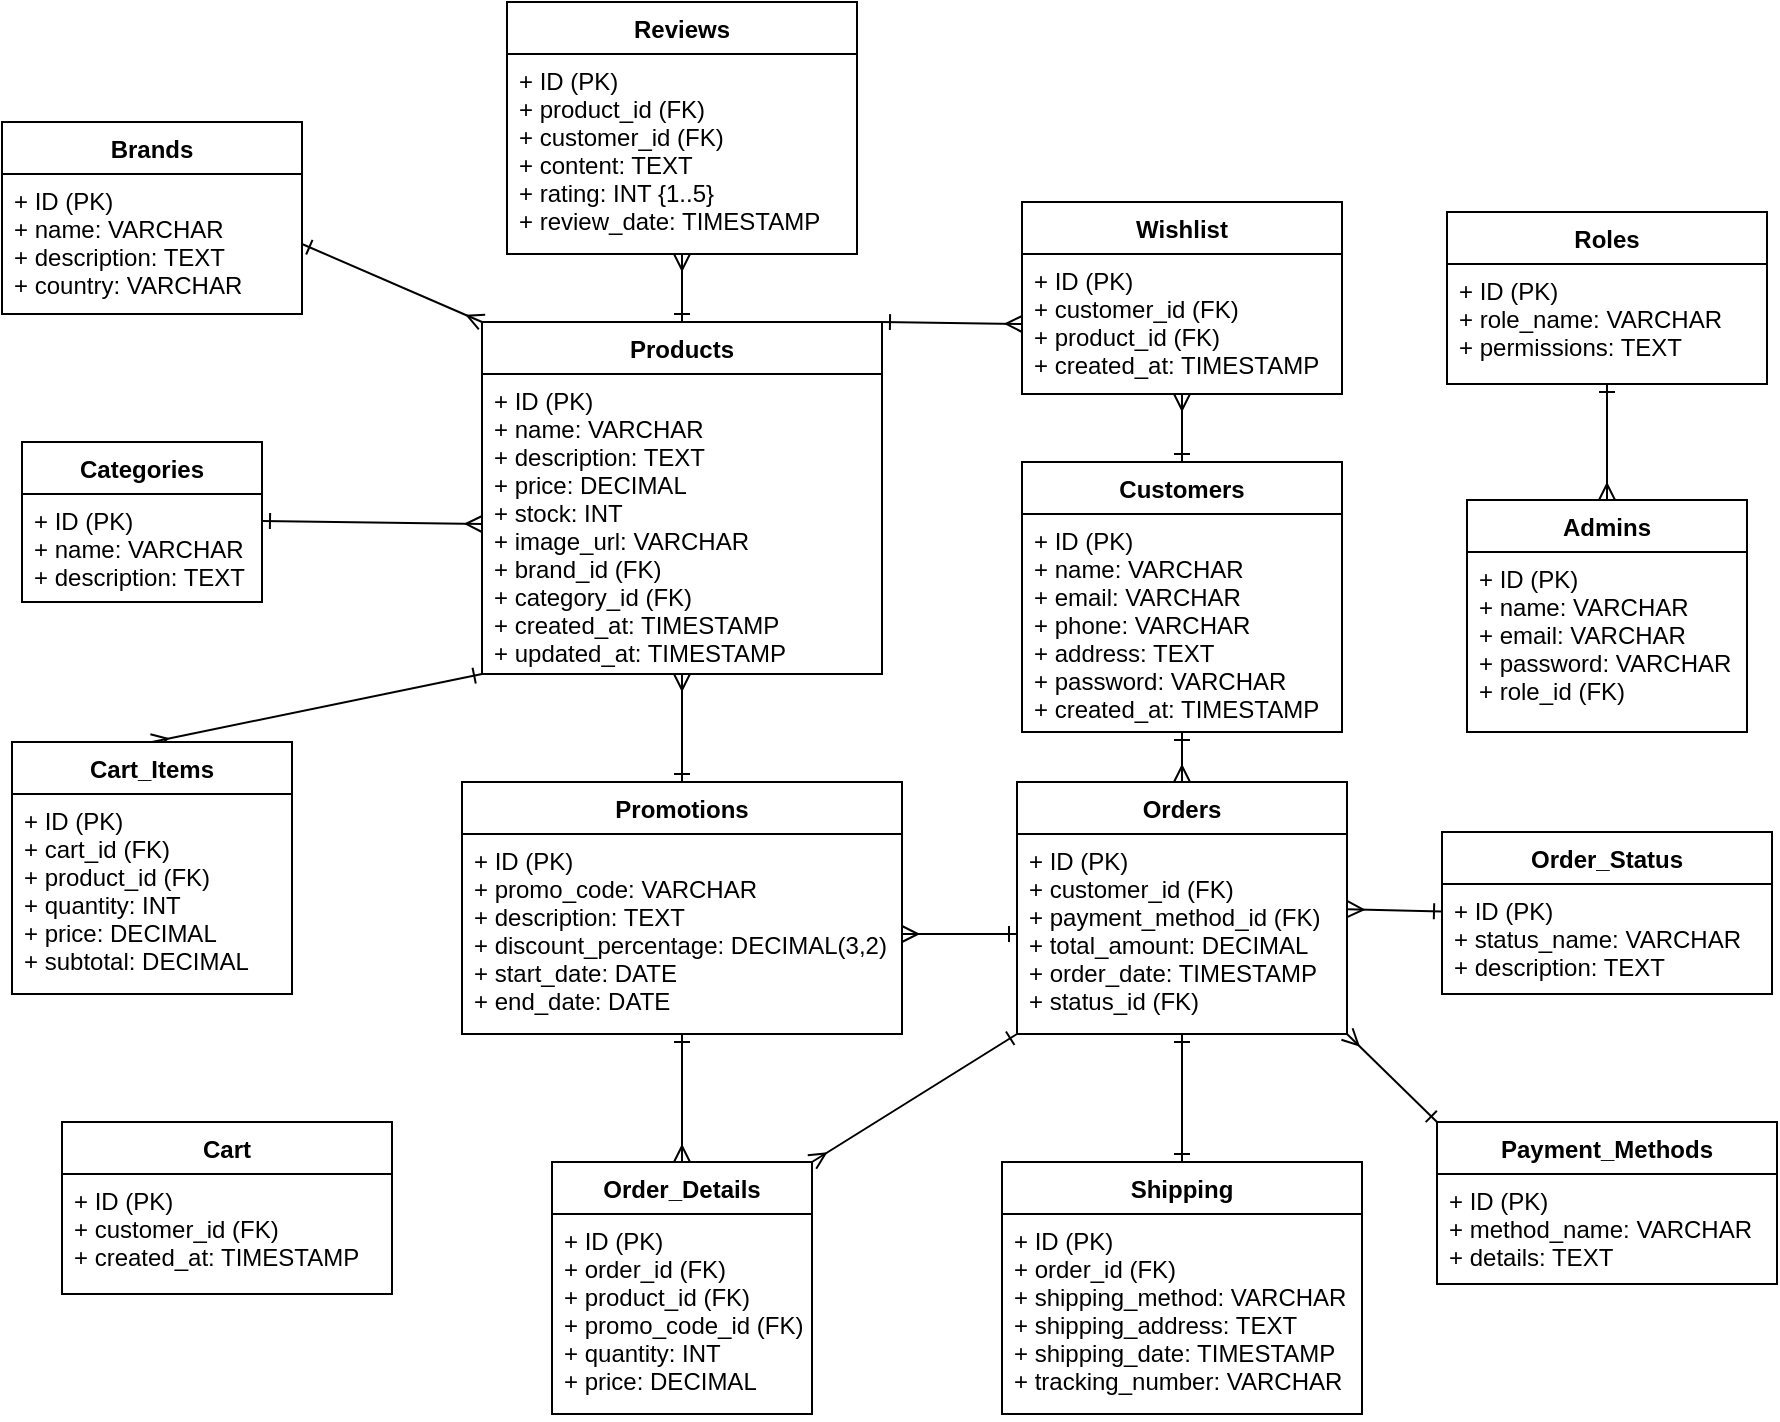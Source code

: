 <mxfile>
    <diagram name="Perfume_DB_ER_Enhanced" id="perfume_er_diagram_enhanced">
        <mxGraphModel dx="1700" dy="1000" grid="1" gridSize="10" guides="1" tooltips="1" connect="1" arrows="1" fold="1" page="1" pageScale="1" pageWidth="850" pageHeight="1100" math="0" shadow="0">
            <root>
                <mxCell id="0"/>
                <mxCell id="1" parent="0"/>
                <mxCell id="brands" value="Brands" style="swimlane;fontStyle=1;align=center;verticalAlign=top;childLayout=stackLayout;horizontal=1;startSize=26;horizontalStack=0;resizeParent=1;resizeParentMax=0;resizeLast=0;collapsible=1;marginBottom=0;" parent="1" vertex="1">
                    <mxGeometry x="20" y="80" width="150" height="96" as="geometry"/>
                </mxCell>
                <mxCell id="brands_attrs" value="+ ID (PK)&#10;+ name: VARCHAR&#10;+ description: TEXT&#10;+ country: VARCHAR" style="text;strokeColor=none;fillColor=none;align=left;verticalAlign=top;spacingLeft=4;spacingRight=4;overflow=hidden;rotatable=0;aspect=fixed;" parent="brands" vertex="1">
                    <mxGeometry y="26" width="150" height="70" as="geometry"/>
                </mxCell>
                <mxCell id="categories" value="Categories" style="swimlane;fontStyle=1;align=center;verticalAlign=top;childLayout=stackLayout;horizontal=1;startSize=26;horizontalStack=0;resizeParent=1;resizeParentMax=0;resizeLast=0;collapsible=1;marginBottom=0;" parent="1" vertex="1">
                    <mxGeometry x="30" y="240" width="120" height="80" as="geometry"/>
                </mxCell>
                <mxCell id="categories_attrs" value="+ ID (PK)&#10;+ name: VARCHAR&#10;+ description: TEXT" style="text;strokeColor=none;fillColor=none;align=left;verticalAlign=top;spacingLeft=4;spacingRight=4;overflow=hidden;rotatable=0;" parent="categories" vertex="1">
                    <mxGeometry y="26" width="120" height="54" as="geometry"/>
                </mxCell>
                <mxCell id="payment_methods" value="Payment_Methods" style="swimlane;fontStyle=1;align=center;verticalAlign=top;childLayout=stackLayout;horizontal=1;startSize=26;horizontalStack=0;resizeParent=1;resizeParentMax=0;resizeLast=0;collapsible=1;marginBottom=0;" parent="1" vertex="1">
                    <mxGeometry x="737.5" y="580" width="170" height="81" as="geometry"/>
                </mxCell>
                <mxCell id="payment_methods_attrs" value="+ ID (PK)&#10;+ method_name: VARCHAR&#10;+ details: TEXT" style="text;strokeColor=none;fillColor=none;align=left;verticalAlign=top;spacingLeft=4;spacingRight=4;overflow=hidden;rotatable=0;" parent="payment_methods" vertex="1">
                    <mxGeometry y="26" width="170" height="55" as="geometry"/>
                </mxCell>
                <mxCell id="shipping" value="Shipping" style="swimlane;fontStyle=1;align=center;verticalAlign=top;childLayout=stackLayout;horizontal=1;startSize=26;horizontalStack=0;resizeParent=1;resizeParentMax=0;resizeLast=0;collapsible=1;marginBottom=0;" parent="1" vertex="1">
                    <mxGeometry x="520" y="600" width="180" height="126" as="geometry"/>
                </mxCell>
                <mxCell id="shipping_attrs" value="+ ID (PK)&#10;+ order_id (FK)&#10;+ shipping_method: VARCHAR&#10;+ shipping_address: TEXT&#10;+ shipping_date: TIMESTAMP&#10;+ tracking_number: VARCHAR" style="text;strokeColor=none;fillColor=none;align=left;verticalAlign=top;spacingLeft=4;spacingRight=4;overflow=hidden;rotatable=0;" parent="shipping" vertex="1">
                    <mxGeometry y="26" width="180" height="100" as="geometry"/>
                </mxCell>
                <mxCell id="products" value="Products" style="swimlane;fontStyle=1;align=center;verticalAlign=top;childLayout=stackLayout;horizontal=1;startSize=26;horizontalStack=0;resizeParent=1;resizeParentMax=0;resizeLast=0;collapsible=1;marginBottom=0;" parent="1" vertex="1">
                    <mxGeometry x="260" y="180" width="200" height="176" as="geometry"/>
                </mxCell>
                <mxCell id="products_attrs" value="+ ID (PK)&#10;+ name: VARCHAR&#10;+ description: TEXT&#10;+ price: DECIMAL&#10;+ stock: INT&#10;+ image_url: VARCHAR&#10;+ brand_id (FK)&#10;+ category_id (FK)&#10;+ created_at: TIMESTAMP&#10;+ updated_at: TIMESTAMP" style="text;strokeColor=none;fillColor=none;align=left;verticalAlign=top;spacingLeft=4;spacingRight=4;overflow=hidden;rotatable=0;" parent="products" vertex="1">
                    <mxGeometry y="26" width="200" height="150" as="geometry"/>
                </mxCell>
                <mxCell id="promotions" value="Promotions" style="swimlane;fontStyle=1;align=center;verticalAlign=top;childLayout=stackLayout;horizontal=1;startSize=26;horizontalStack=0;resizeParent=1;resizeParentMax=0;resizeLast=0;collapsible=1;marginBottom=0;" parent="1" vertex="1">
                    <mxGeometry x="250" y="410" width="220" height="126" as="geometry"/>
                </mxCell>
                <mxCell id="promotions_attrs" value="+ ID (PK)&#10;+ promo_code: VARCHAR&#10;+ description: TEXT&#10;+ discount_percentage: DECIMAL(3,2)&#10;+ start_date: DATE&#10;+ end_date: DATE" style="text;strokeColor=none;fillColor=none;align=left;verticalAlign=top;spacingLeft=4;spacingRight=4;overflow=hidden;rotatable=0;" parent="promotions" vertex="1">
                    <mxGeometry y="26" width="220" height="100" as="geometry"/>
                </mxCell>
                <mxCell id="customers" value="Customers" style="swimlane;fontStyle=1;align=center;verticalAlign=top;childLayout=stackLayout;horizontal=1;startSize=26;horizontalStack=0;resizeParent=1;resizeParentMax=0;resizeLast=0;collapsible=1;marginBottom=0;" parent="1" vertex="1">
                    <mxGeometry x="530" y="250" width="160" height="135" as="geometry"/>
                </mxCell>
                <mxCell id="customers_attrs" value="+ ID (PK)&#10;+ name: VARCHAR&#10;+ email: VARCHAR&#10;+ phone: VARCHAR&#10;+ address: TEXT&#10;+ password: VARCHAR&#10;+ created_at: TIMESTAMP" style="text;strokeColor=none;fillColor=none;align=left;verticalAlign=top;spacingLeft=4;spacingRight=4;overflow=hidden;rotatable=0;" parent="customers" vertex="1">
                    <mxGeometry y="26" width="160" height="109" as="geometry"/>
                </mxCell>
                <mxCell id="wishlist" value="Wishlist" style="swimlane;fontStyle=1;align=center;verticalAlign=top;childLayout=stackLayout;horizontal=1;startSize=26;horizontalStack=0;resizeParent=1;resizeParentMax=0;resizeLast=0;collapsible=1;marginBottom=0;" parent="1" vertex="1">
                    <mxGeometry x="530" y="120" width="160" height="96" as="geometry"/>
                </mxCell>
                <mxCell id="wishlist_attrs" value="+ ID (PK)&#10;+ customer_id (FK)&#10;+ product_id (FK)&#10;+ created_at: TIMESTAMP" style="text;strokeColor=none;fillColor=none;align=left;verticalAlign=top;spacingLeft=4;spacingRight=4;overflow=hidden;rotatable=0;" parent="wishlist" vertex="1">
                    <mxGeometry y="26" width="160" height="70" as="geometry"/>
                </mxCell>
                <mxCell id="cart" value="Cart" style="swimlane;fontStyle=1;align=center;verticalAlign=top;childLayout=stackLayout;horizontal=1;startSize=26;horizontalStack=0;resizeParent=1;resizeParentMax=0;resizeLast=0;collapsible=1;marginBottom=0;" parent="1" vertex="1">
                    <mxGeometry x="50" y="580" width="165" height="86" as="geometry"/>
                </mxCell>
                <mxCell id="cart_attrs" value="+ ID (PK)&#10;+ customer_id (FK)&#10;+ created_at: TIMESTAMP" style="text;strokeColor=none;fillColor=none;align=left;verticalAlign=top;spacingLeft=4;spacingRight=4;overflow=hidden;rotatable=0;" parent="cart" vertex="1">
                    <mxGeometry y="26" width="165" height="60" as="geometry"/>
                </mxCell>
                <mxCell id="orders" value="Orders" style="swimlane;fontStyle=1;align=center;verticalAlign=top;childLayout=stackLayout;horizontal=1;startSize=26;horizontalStack=0;resizeParent=1;resizeParentMax=0;resizeLast=0;collapsible=1;marginBottom=0;" parent="1" vertex="1">
                    <mxGeometry x="527.5" y="410" width="165" height="126" as="geometry"/>
                </mxCell>
                <mxCell id="orders_attrs" value="+ ID (PK)&#10;+ customer_id (FK)&#10;+ payment_method_id (FK)&#10;+ total_amount: DECIMAL&#10;+ order_date: TIMESTAMP&#10;+ status_id (FK)" style="text;strokeColor=none;fillColor=none;align=left;verticalAlign=top;spacingLeft=4;spacingRight=4;overflow=hidden;rotatable=0;" parent="orders" vertex="1">
                    <mxGeometry y="26" width="165" height="100" as="geometry"/>
                </mxCell>
                <mxCell id="order_status_rel" value="" style="endArrow=ERmany;startArrow=ERone;html=1;rounded=0;exitX=0;exitY=0.25;exitDx=0;exitDy=0;entryX=1.001;entryY=0.376;entryDx=0;entryDy=0;entryPerimeter=0;" parent="1" source="order_status_attrs" target="orders_attrs" edge="1">
                    <mxGeometry relative="1" as="geometry">
                        <mxPoint x="750" y="507" as="sourcePoint"/>
                    </mxGeometry>
                </mxCell>
                <mxCell id="order_details" value="Order_Details" style="swimlane;fontStyle=1;align=center;verticalAlign=top;childLayout=stackLayout;horizontal=1;startSize=26;horizontalStack=0;resizeParent=1;resizeParentMax=0;resizeLast=0;collapsible=1;marginBottom=0;" parent="1" vertex="1">
                    <mxGeometry x="295" y="600" width="130" height="126" as="geometry"/>
                </mxCell>
                <mxCell id="order_details_attrs" value="+ ID (PK)&#10;+ order_id (FK)&#10;+ product_id (FK)&#10;+ promo_code_id (FK)&#10;+ quantity: INT&#10;+ price: DECIMAL" style="text;strokeColor=none;fillColor=none;align=left;verticalAlign=top;spacingLeft=4;spacingRight=4;overflow=hidden;rotatable=0;" parent="order_details" vertex="1">
                    <mxGeometry y="26" width="130" height="100" as="geometry"/>
                </mxCell>
                <mxCell id="promo_order_rel" value="" style="endArrow=ERmany;startArrow=ERone;html=1;rounded=0;entryX=0.5;entryY=0;entryDx=0;entryDy=0;" parent="1" source="promotions_attrs" target="order_details" edge="1">
                    <mxGeometry relative="1" as="geometry"/>
                </mxCell>
                <mxCell id="reviews" value="Reviews" style="swimlane;fontStyle=1;align=center;verticalAlign=top;childLayout=stackLayout;horizontal=1;startSize=26;horizontalStack=0;resizeParent=1;resizeParentMax=0;resizeLast=0;collapsible=1;marginBottom=0;" parent="1" vertex="1">
                    <mxGeometry x="272.5" y="20" width="175" height="126" as="geometry"/>
                </mxCell>
                <mxCell id="reviews_attrs" value="+ ID (PK)&#10;+ product_id (FK)&#10;+ customer_id (FK)&#10;+ content: TEXT&#10;+ rating: INT {1..5}&#10;+ review_date: TIMESTAMP" style="text;strokeColor=none;fillColor=none;align=left;verticalAlign=top;spacingLeft=4;spacingRight=4;overflow=hidden;rotatable=0;" parent="reviews" vertex="1">
                    <mxGeometry y="26" width="175" height="100" as="geometry"/>
                </mxCell>
                <mxCell id="admin_role_rel" value="" style="endArrow=ERmany;startArrow=ERone;html=1;rounded=0;entryX=0.5;entryY=0;entryDx=0;entryDy=0;exitX=0.5;exitY=1;exitDx=0;exitDy=0;" parent="1" source="roles_attrs" target="admins" edge="1">
                    <mxGeometry relative="1" as="geometry">
                        <mxPoint x="270" y="970" as="sourcePoint"/>
                    </mxGeometry>
                </mxCell>
                <mxCell id="admins" value="Admins" style="swimlane;fontStyle=1;align=center;verticalAlign=top;childLayout=stackLayout;horizontal=1;startSize=26;horizontalStack=0;resizeParent=1;resizeParentMax=0;resizeLast=0;collapsible=1;marginBottom=0;" parent="1" vertex="1">
                    <mxGeometry x="752.5" y="269" width="140" height="116" as="geometry"/>
                </mxCell>
                <mxCell id="admins_attrs" value="+ ID (PK)&#10;+ name: VARCHAR&#10;+ email: VARCHAR&#10;+ password: VARCHAR&#10;+ role_id (FK)" style="text;strokeColor=none;fillColor=none;align=left;verticalAlign=top;spacingLeft=4;spacingRight=4;overflow=hidden;rotatable=0;" parent="admins" vertex="1">
                    <mxGeometry y="26" width="140" height="90" as="geometry"/>
                </mxCell>
                <mxCell id="brand_product_rel" value="" style="endArrow=ERmany;startArrow=ERone;html=1;rounded=0;entryX=0;entryY=0;entryDx=0;entryDy=0;exitX=1;exitY=0.5;exitDx=0;exitDy=0;" parent="1" source="brands_attrs" target="products" edge="1">
                    <mxGeometry relative="1" as="geometry"/>
                </mxCell>
                <mxCell id="category_product_rel" value="" style="endArrow=ERmany;startArrow=ERone;html=1;rounded=0;entryX=0;entryY=0.5;entryDx=0;entryDy=0;exitX=1;exitY=0.25;exitDx=0;exitDy=0;" parent="1" source="categories_attrs" target="products_attrs" edge="1">
                    <mxGeometry relative="1" as="geometry"/>
                </mxCell>
                <mxCell id="promotion_product_rel" value="" style="endArrow=ERmany;startArrow=ERone;html=1;rounded=0;entryX=0.5;entryY=1;entryDx=0;entryDy=0;exitX=0.5;exitY=0;exitDx=0;exitDy=0;" parent="1" source="promotions" target="products_attrs" edge="1">
                    <mxGeometry relative="1" as="geometry">
                        <mxPoint x="420" y="460" as="sourcePoint"/>
                    </mxGeometry>
                </mxCell>
                <mxCell id="customer_order_rel" value="" style="endArrow=ERmany;startArrow=ERone;html=1;rounded=0;entryX=0.5;entryY=0;entryDx=0;entryDy=0;exitX=0.5;exitY=1;exitDx=0;exitDy=0;" parent="1" source="customers_attrs" target="orders" edge="1">
                    <mxGeometry relative="1" as="geometry"/>
                </mxCell>
                <mxCell id="order_details_rel" value="" style="endArrow=ERmany;startArrow=ERone;html=1;rounded=0;exitX=0;exitY=1;exitDx=0;exitDy=0;entryX=1;entryY=0;entryDx=0;entryDy=0;" parent="1" source="orders_attrs" target="order_details" edge="1">
                    <mxGeometry relative="1" as="geometry"/>
                </mxCell>
                <mxCell id="product_review_rel" value="" style="endArrow=ERmany;startArrow=ERone;html=1;rounded=0;entryX=0.5;entryY=1;entryDx=0;entryDy=0;" parent="1" source="products" target="reviews_attrs" edge="1">
                    <mxGeometry relative="1" as="geometry">
                        <mxPoint x="674.308" y="880" as="targetPoint"/>
                    </mxGeometry>
                </mxCell>
                <mxCell id="product_wishlist_rel" value="" style="endArrow=ERmany;startArrow=ERone;html=1;rounded=0;exitX=1;exitY=0;exitDx=0;exitDy=0;entryX=0;entryY=0.5;entryDx=0;entryDy=0;" parent="1" source="products" target="wishlist_attrs" edge="1">
                    <mxGeometry relative="1" as="geometry"/>
                </mxCell>
                <mxCell id="customer_cart_rel" value="" style="endArrow=ERmany;startArrow=ERone;html=1;rounded=0;entryX=0.5;entryY=1;entryDx=0;entryDy=0;" parent="1" source="customers" target="wishlist_attrs" edge="1">
                    <mxGeometry relative="1" as="geometry">
                        <mxPoint x="710" y="386" as="targetPoint"/>
                    </mxGeometry>
                </mxCell>
                <mxCell id="product_cartitems_rel" value="" style="endArrow=ERmany;startArrow=ERone;html=1;rounded=0;entryX=0.5;entryY=0;entryDx=0;entryDy=0;exitX=0;exitY=1;exitDx=0;exitDy=0;" parent="1" source="products_attrs" target="cart_items" edge="1">
                    <mxGeometry relative="1" as="geometry">
                        <mxPoint x="260" y="319" as="sourcePoint"/>
                    </mxGeometry>
                </mxCell>
                <mxCell id="order_payment_rel" value="" style="endArrow=ERmany;startArrow=ERone;html=1;rounded=0;entryX=1;entryY=1;entryDx=0;entryDy=0;exitX=0;exitY=0;exitDx=0;exitDy=0;" parent="1" source="payment_methods" target="orders_attrs" edge="1">
                    <mxGeometry relative="1" as="geometry">
                        <mxPoint x="665" y="536" as="targetPoint"/>
                    </mxGeometry>
                </mxCell>
                <mxCell id="order_shipping_rel" value="" style="endArrow=ERone;startArrow=ERone;html=1;rounded=0;" parent="1" source="orders" target="shipping" edge="1">
                    <mxGeometry relative="1" as="geometry"/>
                </mxCell>
                <mxCell id="cart_items" value="Cart_Items" style="swimlane;fontStyle=1;align=center;verticalAlign=top;childLayout=stackLayout;horizontal=1;startSize=26;horizontalStack=0;resizeParent=1;resizeParentMax=0;resizeLast=0;collapsible=1;marginBottom=0;" parent="1" vertex="1">
                    <mxGeometry x="25" y="390" width="140" height="126" as="geometry"/>
                </mxCell>
                <mxCell id="cart_items_attrs" value="+ ID (PK)&#10;+ cart_id (FK)&#10;+ product_id (FK)&#10;+ quantity: INT&#10;+ price: DECIMAL&#10;+ subtotal: DECIMAL" style="text;strokeColor=none;fillColor=none;align=left;verticalAlign=top;spacingLeft=4;spacingRight=4;overflow=hidden;rotatable=0;" parent="cart_items" vertex="1">
                    <mxGeometry y="26" width="140" height="100" as="geometry"/>
                </mxCell>
                <mxCell id="order_status" value="Order_Status" style="swimlane;fontStyle=1;align=center;verticalAlign=top;childLayout=stackLayout;horizontal=1;startSize=26;horizontalStack=0;resizeParent=1;resizeParentMax=0;resizeLast=0;collapsible=1;marginBottom=0;" parent="1" vertex="1">
                    <mxGeometry x="740" y="435" width="165" height="81" as="geometry"/>
                </mxCell>
                <mxCell id="order_status_attrs" value="+ ID (PK)&#10;+ status_name: VARCHAR&#10;+ description: TEXT" style="text;strokeColor=none;fillColor=none;align=left;verticalAlign=top;spacingLeft=4;spacingRight=4;overflow=hidden;rotatable=0;" parent="order_status" vertex="1">
                    <mxGeometry y="26" width="165" height="55" as="geometry"/>
                </mxCell>
                <mxCell id="roles" value="Roles" style="swimlane;fontStyle=1;align=center;verticalAlign=top;childLayout=stackLayout;horizontal=1;startSize=26;horizontalStack=0;resizeParent=1;resizeParentMax=0;resizeLast=0;collapsible=1;marginBottom=0;" parent="1" vertex="1">
                    <mxGeometry x="742.5" y="125" width="160" height="86" as="geometry"/>
                </mxCell>
                <mxCell id="roles_attrs" value="+ ID (PK)&#10;+ role_name: VARCHAR&#10;+ permissions: TEXT" style="text;strokeColor=none;fillColor=none;align=left;verticalAlign=top;spacingLeft=4;spacingRight=4;overflow=hidden;rotatable=0;" parent="roles" vertex="1">
                    <mxGeometry y="26" width="160" height="60" as="geometry"/>
                </mxCell>
                <mxCell id="5" value="" style="endArrow=ERmany;startArrow=ERone;html=1;rounded=0;entryX=1;entryY=0.5;entryDx=0;entryDy=0;exitX=0;exitY=0.5;exitDx=0;exitDy=0;" parent="1" source="orders_attrs" target="promotions_attrs" edge="1">
                    <mxGeometry relative="1" as="geometry">
                        <mxPoint x="550" y="520" as="sourcePoint"/>
                        <mxPoint x="430.864" y="736" as="targetPoint"/>
                    </mxGeometry>
                </mxCell>
            </root>
        </mxGraphModel>
    </diagram>
</mxfile>